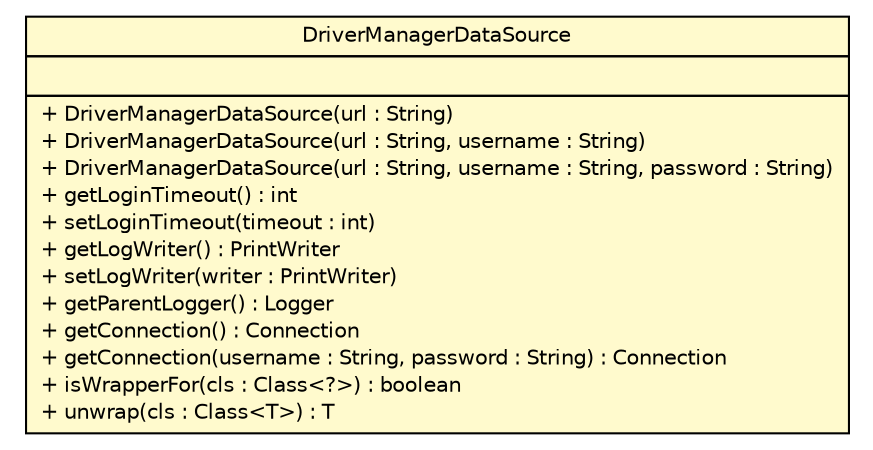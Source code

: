 #!/usr/local/bin/dot
#
# Class diagram 
# Generated by UMLGraph version R5_6-24-gf6e263 (http://www.umlgraph.org/)
#

digraph G {
	edge [fontname="Helvetica",fontsize=10,labelfontname="Helvetica",labelfontsize=10];
	node [fontname="Helvetica",fontsize=10,shape=plaintext];
	nodesep=0.25;
	ranksep=0.5;
	// com.edugility.liquiunit.DriverManagerDataSource
	c49 [label=<<table title="com.edugility.liquiunit.DriverManagerDataSource" border="0" cellborder="1" cellspacing="0" cellpadding="2" port="p" bgcolor="lemonChiffon" href="./DriverManagerDataSource.html">
		<tr><td><table border="0" cellspacing="0" cellpadding="1">
<tr><td align="center" balign="center"> DriverManagerDataSource </td></tr>
		</table></td></tr>
		<tr><td><table border="0" cellspacing="0" cellpadding="1">
<tr><td align="left" balign="left">  </td></tr>
		</table></td></tr>
		<tr><td><table border="0" cellspacing="0" cellpadding="1">
<tr><td align="left" balign="left"> + DriverManagerDataSource(url : String) </td></tr>
<tr><td align="left" balign="left"> + DriverManagerDataSource(url : String, username : String) </td></tr>
<tr><td align="left" balign="left"> + DriverManagerDataSource(url : String, username : String, password : String) </td></tr>
<tr><td align="left" balign="left"> + getLoginTimeout() : int </td></tr>
<tr><td align="left" balign="left"> + setLoginTimeout(timeout : int) </td></tr>
<tr><td align="left" balign="left"> + getLogWriter() : PrintWriter </td></tr>
<tr><td align="left" balign="left"> + setLogWriter(writer : PrintWriter) </td></tr>
<tr><td align="left" balign="left"> + getParentLogger() : Logger </td></tr>
<tr><td align="left" balign="left"> + getConnection() : Connection </td></tr>
<tr><td align="left" balign="left"> + getConnection(username : String, password : String) : Connection </td></tr>
<tr><td align="left" balign="left"> + isWrapperFor(cls : Class&lt;?&gt;) : boolean </td></tr>
<tr><td align="left" balign="left"> + unwrap(cls : Class&lt;T&gt;) : T </td></tr>
		</table></td></tr>
		</table>>, URL="./DriverManagerDataSource.html", fontname="Helvetica", fontcolor="black", fontsize=10.0];
}


